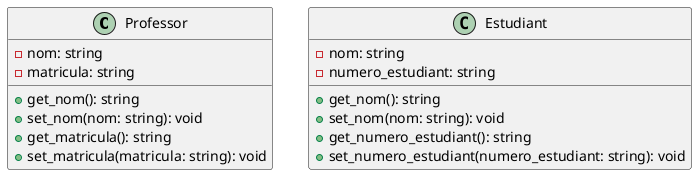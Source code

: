 @startuml

class Professor {
    - nom: string
    - matricula: string

    + get_nom(): string
    + set_nom(nom: string): void
    + get_matricula(): string
    + set_matricula(matricula: string): void
}

class Estudiant {
    - nom: string
    - numero_estudiant: string

    + get_nom(): string
    + set_nom(nom: string): void
    + get_numero_estudiant(): string
    + set_numero_estudiant(numero_estudiant: string): void
}

@enduml

class Professor:
    def __init__(self, nom: str, matricula: str):
        self.nom = nom
        self.matricula = matricula

    def get_nom(self) -> str:
        return self.nom

    def set_nom(self, nom: str) -> None:
        self.nom = nom

    def get_matricula(self) -> str:
        return self.matricula

    def set_matricula(self, matricula: str) -> None:
        self.matricula = matricula


class Estudiant:
    def __init__(self, nom: str, numero_estudiant: str):
        self.nom = nom
        self.numero_estudiant = numero_estudiant

    def get_nom(self) -> str:
        return self.nom

    def set_nom(self, nom: str) -> None:
        self.nom = nom

    def get_numero_estudiant(self) -> str:
        return self.numero_estudiant

    def set_numero_estudiant(self, numero_estudiant: str) -> None:
        self.numero_estudiant = numero_estudiant

